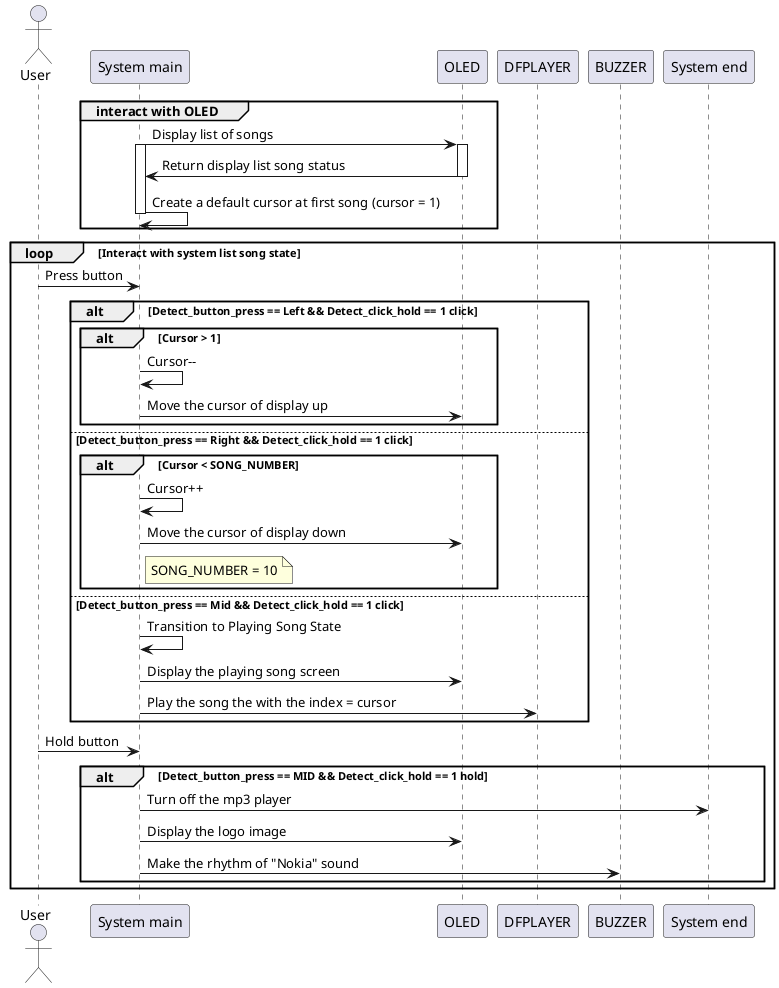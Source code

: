 @startuml system_list_song_screen
actor User
participant "System main"   as    System_main
participant OLED
participant DFPLAYER
participant BUZZER
participant "System end"    as    System_end
group interact with OLED

System_main -> OLED: Display list of songs
activate System_main
activate OLED
OLED -> System_main: Return display list song status  
deactivate OLED
System_main -> System_main: Create a default cursor at first song (cursor = 1)
deactivate System_main

end


loop Interact with system list song state
    User -> System_main: Press button

    alt Detect_button_press == Left && Detect_click_hold == 1 click
        alt Cursor > 1
            System_main -> System_main: Cursor--
            System_main -> OLED: Move the cursor of display up
        end

    else Detect_button_press == Right && Detect_click_hold == 1 click
        alt Cursor < SONG_NUMBER
            System_main -> System_main: Cursor++
            System_main -> OLED: Move the cursor of display down
        note right of System_main
          SONG_NUMBER = 10
        end note
        end

    else Detect_button_press == Mid && Detect_click_hold == 1 click
        System_main -> System_main: Transition to Playing Song State
        System_main -> OLED: Display the playing song screen
        System_main -> DFPLAYER: Play the song the with the index = cursor
    end

    User -> System_main: Hold button
    alt Detect_button_press == MID && Detect_click_hold == 1 hold
        System_main -> System_end: Turn off the mp3 player
        System_main -> OLED: Display the logo image
        System_main -> BUZZER: Make the rhythm of "Nokia" sound
    end

end
@enduml




